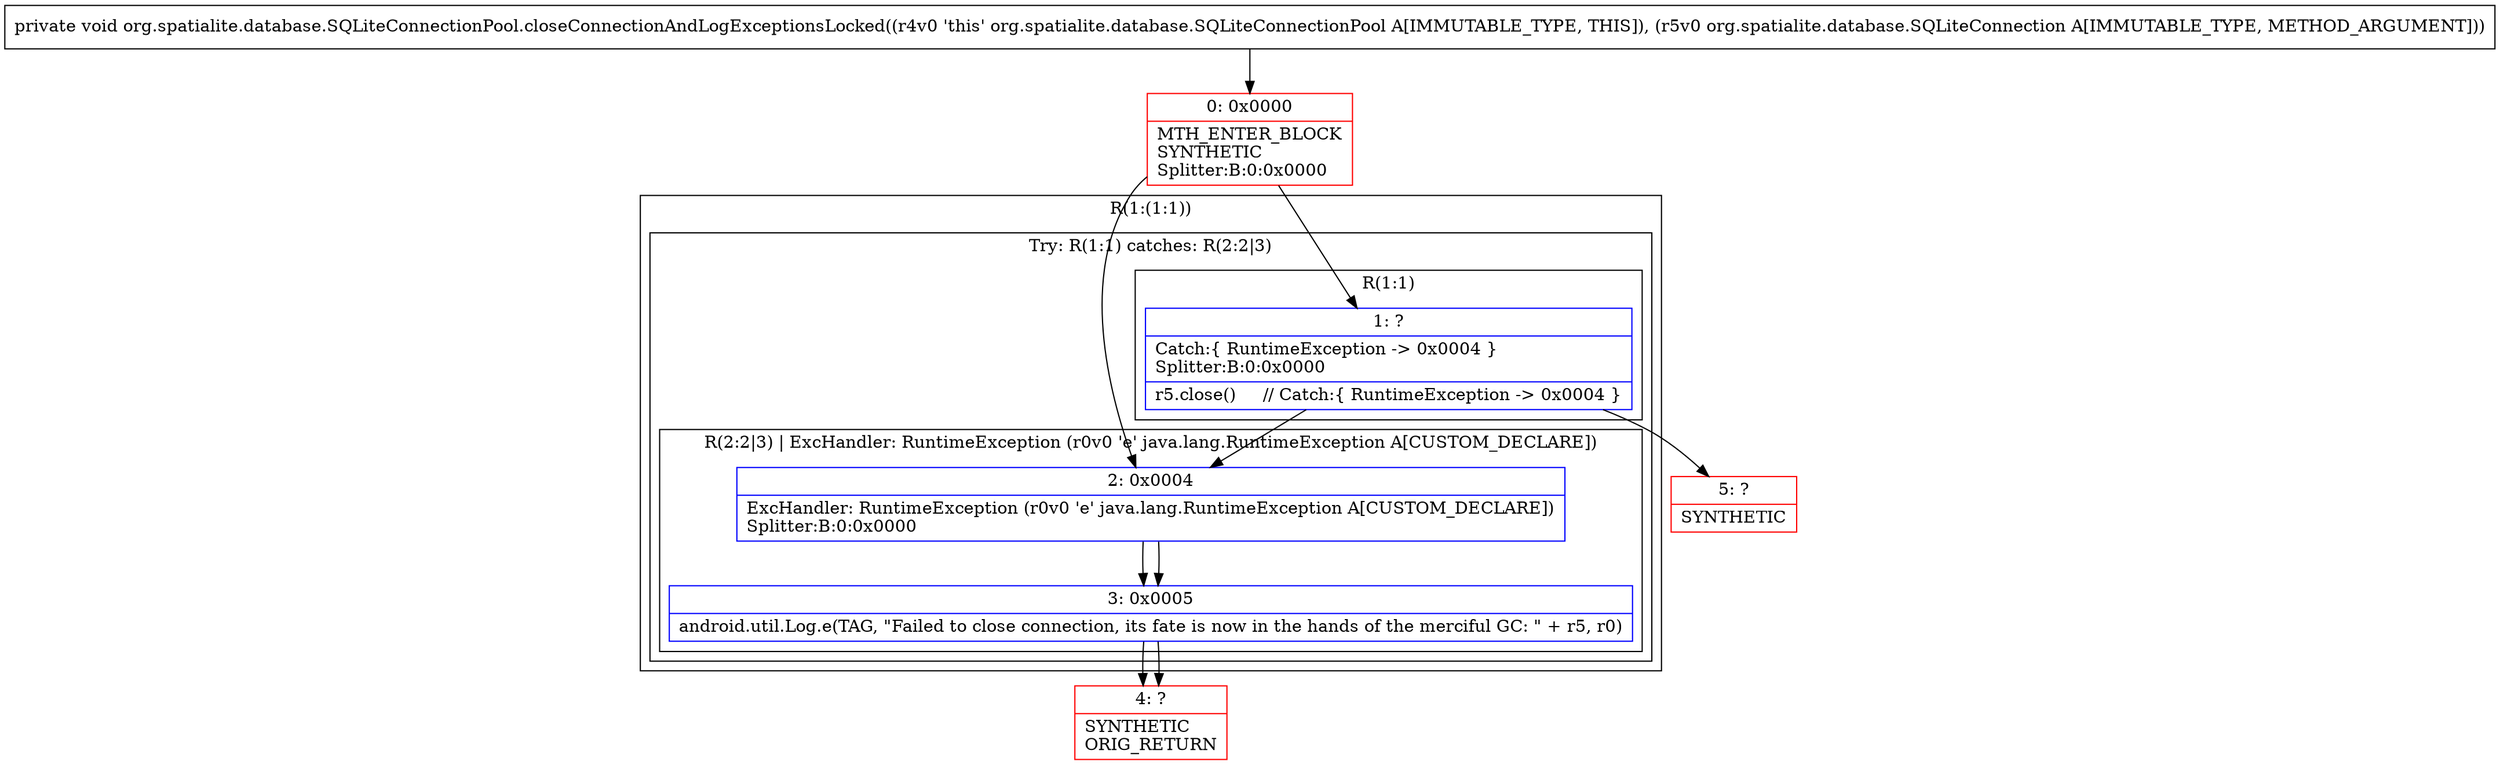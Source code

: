 digraph "CFG fororg.spatialite.database.SQLiteConnectionPool.closeConnectionAndLogExceptionsLocked(Lorg\/spatialite\/database\/SQLiteConnection;)V" {
subgraph cluster_Region_1520726359 {
label = "R(1:(1:1))";
node [shape=record,color=blue];
subgraph cluster_TryCatchRegion_677055143 {
label = "Try: R(1:1) catches: R(2:2|3)";
node [shape=record,color=blue];
subgraph cluster_Region_2064988312 {
label = "R(1:1)";
node [shape=record,color=blue];
Node_1 [shape=record,label="{1\:\ ?|Catch:\{ RuntimeException \-\> 0x0004 \}\lSplitter:B:0:0x0000\l|r5.close()     \/\/ Catch:\{ RuntimeException \-\> 0x0004 \}\l}"];
}
subgraph cluster_Region_1683877034 {
label = "R(2:2|3) | ExcHandler: RuntimeException (r0v0 'e' java.lang.RuntimeException A[CUSTOM_DECLARE])\l";
node [shape=record,color=blue];
Node_2 [shape=record,label="{2\:\ 0x0004|ExcHandler: RuntimeException (r0v0 'e' java.lang.RuntimeException A[CUSTOM_DECLARE])\lSplitter:B:0:0x0000\l}"];
Node_3 [shape=record,label="{3\:\ 0x0005|android.util.Log.e(TAG, \"Failed to close connection, its fate is now in the hands of the merciful GC: \" + r5, r0)\l}"];
}
}
}
subgraph cluster_Region_1683877034 {
label = "R(2:2|3) | ExcHandler: RuntimeException (r0v0 'e' java.lang.RuntimeException A[CUSTOM_DECLARE])\l";
node [shape=record,color=blue];
Node_2 [shape=record,label="{2\:\ 0x0004|ExcHandler: RuntimeException (r0v0 'e' java.lang.RuntimeException A[CUSTOM_DECLARE])\lSplitter:B:0:0x0000\l}"];
Node_3 [shape=record,label="{3\:\ 0x0005|android.util.Log.e(TAG, \"Failed to close connection, its fate is now in the hands of the merciful GC: \" + r5, r0)\l}"];
}
Node_0 [shape=record,color=red,label="{0\:\ 0x0000|MTH_ENTER_BLOCK\lSYNTHETIC\lSplitter:B:0:0x0000\l}"];
Node_4 [shape=record,color=red,label="{4\:\ ?|SYNTHETIC\lORIG_RETURN\l}"];
Node_5 [shape=record,color=red,label="{5\:\ ?|SYNTHETIC\l}"];
MethodNode[shape=record,label="{private void org.spatialite.database.SQLiteConnectionPool.closeConnectionAndLogExceptionsLocked((r4v0 'this' org.spatialite.database.SQLiteConnectionPool A[IMMUTABLE_TYPE, THIS]), (r5v0 org.spatialite.database.SQLiteConnection A[IMMUTABLE_TYPE, METHOD_ARGUMENT])) }"];
MethodNode -> Node_0;
Node_1 -> Node_2;
Node_1 -> Node_5;
Node_2 -> Node_3;
Node_3 -> Node_4;
Node_2 -> Node_3;
Node_3 -> Node_4;
Node_0 -> Node_1;
Node_0 -> Node_2;
}

